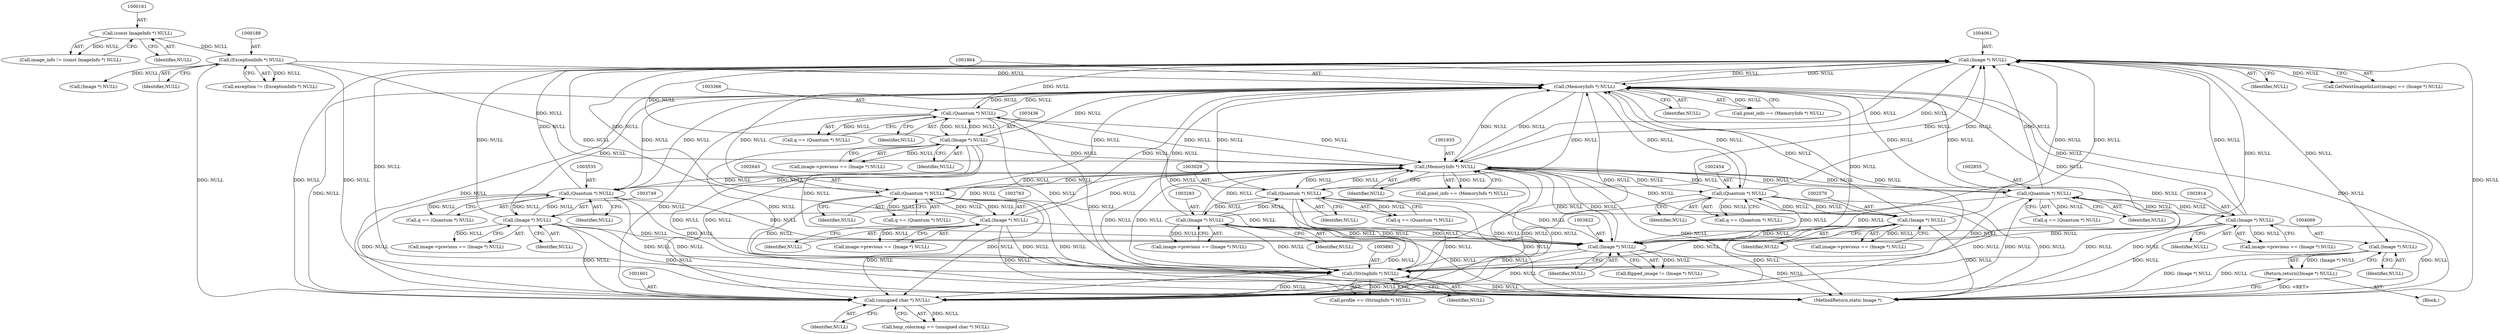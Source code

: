digraph "1_ImageMagick_fe3066122ef72c82415811d25e9e3fad622c0a99@del" {
"1004068" [label="(Call,(Image *) NULL)"];
"1004060" [label="(Call,(Image *) NULL)"];
"1001863" [label="(Call,(MemoryInfo *) NULL)"];
"1003365" [label="(Call,(Quantum *) NULL)"];
"1001932" [label="(Call,(MemoryInfo *) NULL)"];
"1002913" [label="(Call,(Image *) NULL)"];
"1002854" [label="(Call,(Quantum *) NULL)"];
"1003435" [label="(Call,(Image *) NULL)"];
"1000187" [label="(Call,(ExceptionInfo *) NULL)"];
"1000160" [label="(Call,(const ImageInfo *) NULL)"];
"1003748" [label="(Call,(Image *) NULL)"];
"1003534" [label="(Call,(Quantum *) NULL)"];
"1002762" [label="(Call,(Image *) NULL)"];
"1002644" [label="(Call,(Quantum *) NULL)"];
"1003892" [label="(Call,(StringInfo *) NULL)"];
"1003282" [label="(Call,(Image *) NULL)"];
"1003028" [label="(Call,(Quantum *) NULL)"];
"1002453" [label="(Call,(Quantum *) NULL)"];
"1002569" [label="(Call,(Image *) NULL)"];
"1003821" [label="(Call,(Image *) NULL)"];
"1001600" [label="(Call,(unsigned char *) NULL)"];
"1004067" [label="(Return,return((Image *) NULL);)"];
"1003748" [label="(Call,(Image *) NULL)"];
"1004062" [label="(Identifier,NULL)"];
"1002569" [label="(Call,(Image *) NULL)"];
"1001934" [label="(Identifier,NULL)"];
"1001600" [label="(Call,(unsigned char *) NULL)"];
"1003819" [label="(Call,flipped_image != (Image *) NULL)"];
"1003532" [label="(Call,q == (Quantum *) NULL)"];
"1002565" [label="(Call,image->previous == (Image *) NULL)"];
"1001602" [label="(Identifier,NULL)"];
"1002854" [label="(Call,(Quantum *) NULL)"];
"1004070" [label="(Identifier,NULL)"];
"1003284" [label="(Identifier,NULL)"];
"1004057" [label="(Call,GetNextImageInList(image) == (Image *) NULL)"];
"1003030" [label="(Identifier,NULL)"];
"1004108" [label="(MethodReturn,static Image *)"];
"1002909" [label="(Call,image->previous == (Image *) NULL)"];
"1003750" [label="(Identifier,NULL)"];
"1000158" [label="(Call,image_info != (const ImageInfo *) NULL)"];
"1000185" [label="(Call,exception != (ExceptionInfo *) NULL)"];
"1003534" [label="(Call,(Quantum *) NULL)"];
"1000187" [label="(Call,(ExceptionInfo *) NULL)"];
"1002455" [label="(Identifier,NULL)"];
"1002762" [label="(Call,(Image *) NULL)"];
"1001930" [label="(Call,pixel_info == (MemoryInfo *) NULL)"];
"1001863" [label="(Call,(MemoryInfo *) NULL)"];
"1003890" [label="(Call,profile == (StringInfo *) NULL)"];
"1001865" [label="(Identifier,NULL)"];
"1000218" [label="(Call,(Image *) NULL)"];
"1000162" [label="(Identifier,NULL)"];
"1003431" [label="(Call,image->previous == (Image *) NULL)"];
"1002644" [label="(Call,(Quantum *) NULL)"];
"1003435" [label="(Call,(Image *) NULL)"];
"1000160" [label="(Call,(const ImageInfo *) NULL)"];
"1003028" [label="(Call,(Quantum *) NULL)"];
"1003821" [label="(Call,(Image *) NULL)"];
"1003536" [label="(Identifier,NULL)"];
"1003365" [label="(Call,(Quantum *) NULL)"];
"1003026" [label="(Call,q == (Quantum *) NULL)"];
"1002852" [label="(Call,q == (Quantum *) NULL)"];
"1002856" [label="(Identifier,NULL)"];
"1002646" [label="(Identifier,NULL)"];
"1002451" [label="(Call,q == (Quantum *) NULL)"];
"1004060" [label="(Call,(Image *) NULL)"];
"1001598" [label="(Call,bmp_colormap == (unsigned char *) NULL)"];
"1002758" [label="(Call,image->previous == (Image *) NULL)"];
"1003894" [label="(Identifier,NULL)"];
"1003282" [label="(Call,(Image *) NULL)"];
"1001861" [label="(Call,pixel_info == (MemoryInfo *) NULL)"];
"1003892" [label="(Call,(StringInfo *) NULL)"];
"1003744" [label="(Call,image->previous == (Image *) NULL)"];
"1003278" [label="(Call,image->previous == (Image *) NULL)"];
"1003437" [label="(Identifier,NULL)"];
"1002764" [label="(Identifier,NULL)"];
"1004068" [label="(Call,(Image *) NULL)"];
"1003363" [label="(Call,q == (Quantum *) NULL)"];
"1001932" [label="(Call,(MemoryInfo *) NULL)"];
"1000189" [label="(Identifier,NULL)"];
"1004063" [label="(Block,)"];
"1003367" [label="(Identifier,NULL)"];
"1003823" [label="(Identifier,NULL)"];
"1004067" [label="(Return,return((Image *) NULL);)"];
"1002915" [label="(Identifier,NULL)"];
"1002571" [label="(Identifier,NULL)"];
"1002913" [label="(Call,(Image *) NULL)"];
"1002453" [label="(Call,(Quantum *) NULL)"];
"1002642" [label="(Call,q == (Quantum *) NULL)"];
"1004068" -> "1004067"  [label="AST: "];
"1004068" -> "1004070"  [label="CFG: "];
"1004069" -> "1004068"  [label="AST: "];
"1004070" -> "1004068"  [label="AST: "];
"1004067" -> "1004068"  [label="CFG: "];
"1004068" -> "1004108"  [label="DDG: (Image *) NULL"];
"1004068" -> "1004108"  [label="DDG: NULL"];
"1004068" -> "1004067"  [label="DDG: (Image *) NULL"];
"1004060" -> "1004068"  [label="DDG: NULL"];
"1004060" -> "1004057"  [label="AST: "];
"1004060" -> "1004062"  [label="CFG: "];
"1004061" -> "1004060"  [label="AST: "];
"1004062" -> "1004060"  [label="AST: "];
"1004057" -> "1004060"  [label="CFG: "];
"1004060" -> "1004108"  [label="DDG: NULL"];
"1004060" -> "1001600"  [label="DDG: NULL"];
"1004060" -> "1001863"  [label="DDG: NULL"];
"1004060" -> "1001932"  [label="DDG: NULL"];
"1004060" -> "1004057"  [label="DDG: NULL"];
"1001863" -> "1004060"  [label="DDG: NULL"];
"1003365" -> "1004060"  [label="DDG: NULL"];
"1003282" -> "1004060"  [label="DDG: NULL"];
"1002913" -> "1004060"  [label="DDG: NULL"];
"1003435" -> "1004060"  [label="DDG: NULL"];
"1003748" -> "1004060"  [label="DDG: NULL"];
"1002762" -> "1004060"  [label="DDG: NULL"];
"1003534" -> "1004060"  [label="DDG: NULL"];
"1002854" -> "1004060"  [label="DDG: NULL"];
"1003892" -> "1004060"  [label="DDG: NULL"];
"1002453" -> "1004060"  [label="DDG: NULL"];
"1001932" -> "1004060"  [label="DDG: NULL"];
"1003821" -> "1004060"  [label="DDG: NULL"];
"1002569" -> "1004060"  [label="DDG: NULL"];
"1002644" -> "1004060"  [label="DDG: NULL"];
"1003028" -> "1004060"  [label="DDG: NULL"];
"1001863" -> "1001861"  [label="AST: "];
"1001863" -> "1001865"  [label="CFG: "];
"1001864" -> "1001863"  [label="AST: "];
"1001865" -> "1001863"  [label="AST: "];
"1001861" -> "1001863"  [label="CFG: "];
"1001863" -> "1004108"  [label="DDG: NULL"];
"1001863" -> "1001600"  [label="DDG: NULL"];
"1001863" -> "1001861"  [label="DDG: NULL"];
"1003365" -> "1001863"  [label="DDG: NULL"];
"1002913" -> "1001863"  [label="DDG: NULL"];
"1003435" -> "1001863"  [label="DDG: NULL"];
"1000187" -> "1001863"  [label="DDG: NULL"];
"1003748" -> "1001863"  [label="DDG: NULL"];
"1002762" -> "1001863"  [label="DDG: NULL"];
"1003534" -> "1001863"  [label="DDG: NULL"];
"1002854" -> "1001863"  [label="DDG: NULL"];
"1003892" -> "1001863"  [label="DDG: NULL"];
"1002453" -> "1001863"  [label="DDG: NULL"];
"1001932" -> "1001863"  [label="DDG: NULL"];
"1003821" -> "1001863"  [label="DDG: NULL"];
"1002569" -> "1001863"  [label="DDG: NULL"];
"1003282" -> "1001863"  [label="DDG: NULL"];
"1001600" -> "1001863"  [label="DDG: NULL"];
"1002644" -> "1001863"  [label="DDG: NULL"];
"1003028" -> "1001863"  [label="DDG: NULL"];
"1001863" -> "1001932"  [label="DDG: NULL"];
"1001863" -> "1002453"  [label="DDG: NULL"];
"1001863" -> "1002644"  [label="DDG: NULL"];
"1001863" -> "1002854"  [label="DDG: NULL"];
"1001863" -> "1003028"  [label="DDG: NULL"];
"1001863" -> "1003365"  [label="DDG: NULL"];
"1001863" -> "1003534"  [label="DDG: NULL"];
"1001863" -> "1003821"  [label="DDG: NULL"];
"1001863" -> "1003892"  [label="DDG: NULL"];
"1003365" -> "1003363"  [label="AST: "];
"1003365" -> "1003367"  [label="CFG: "];
"1003366" -> "1003365"  [label="AST: "];
"1003367" -> "1003365"  [label="AST: "];
"1003363" -> "1003365"  [label="CFG: "];
"1003365" -> "1004108"  [label="DDG: NULL"];
"1003365" -> "1001600"  [label="DDG: NULL"];
"1003365" -> "1001932"  [label="DDG: NULL"];
"1003365" -> "1003363"  [label="DDG: NULL"];
"1001932" -> "1003365"  [label="DDG: NULL"];
"1003435" -> "1003365"  [label="DDG: NULL"];
"1003365" -> "1003435"  [label="DDG: NULL"];
"1003365" -> "1003821"  [label="DDG: NULL"];
"1003365" -> "1003892"  [label="DDG: NULL"];
"1001932" -> "1001930"  [label="AST: "];
"1001932" -> "1001934"  [label="CFG: "];
"1001933" -> "1001932"  [label="AST: "];
"1001934" -> "1001932"  [label="AST: "];
"1001930" -> "1001932"  [label="CFG: "];
"1001932" -> "1004108"  [label="DDG: NULL"];
"1001932" -> "1001600"  [label="DDG: NULL"];
"1001932" -> "1001930"  [label="DDG: NULL"];
"1002913" -> "1001932"  [label="DDG: NULL"];
"1003435" -> "1001932"  [label="DDG: NULL"];
"1000187" -> "1001932"  [label="DDG: NULL"];
"1003748" -> "1001932"  [label="DDG: NULL"];
"1002762" -> "1001932"  [label="DDG: NULL"];
"1003534" -> "1001932"  [label="DDG: NULL"];
"1002854" -> "1001932"  [label="DDG: NULL"];
"1003892" -> "1001932"  [label="DDG: NULL"];
"1002453" -> "1001932"  [label="DDG: NULL"];
"1003821" -> "1001932"  [label="DDG: NULL"];
"1002569" -> "1001932"  [label="DDG: NULL"];
"1003282" -> "1001932"  [label="DDG: NULL"];
"1001600" -> "1001932"  [label="DDG: NULL"];
"1002644" -> "1001932"  [label="DDG: NULL"];
"1003028" -> "1001932"  [label="DDG: NULL"];
"1001932" -> "1002453"  [label="DDG: NULL"];
"1001932" -> "1002644"  [label="DDG: NULL"];
"1001932" -> "1002854"  [label="DDG: NULL"];
"1001932" -> "1003028"  [label="DDG: NULL"];
"1001932" -> "1003534"  [label="DDG: NULL"];
"1001932" -> "1003821"  [label="DDG: NULL"];
"1001932" -> "1003892"  [label="DDG: NULL"];
"1002913" -> "1002909"  [label="AST: "];
"1002913" -> "1002915"  [label="CFG: "];
"1002914" -> "1002913"  [label="AST: "];
"1002915" -> "1002913"  [label="AST: "];
"1002909" -> "1002913"  [label="CFG: "];
"1002913" -> "1004108"  [label="DDG: NULL"];
"1002913" -> "1001600"  [label="DDG: NULL"];
"1002913" -> "1002854"  [label="DDG: NULL"];
"1002913" -> "1002909"  [label="DDG: NULL"];
"1002854" -> "1002913"  [label="DDG: NULL"];
"1002913" -> "1003821"  [label="DDG: NULL"];
"1002913" -> "1003892"  [label="DDG: NULL"];
"1002854" -> "1002852"  [label="AST: "];
"1002854" -> "1002856"  [label="CFG: "];
"1002855" -> "1002854"  [label="AST: "];
"1002856" -> "1002854"  [label="AST: "];
"1002852" -> "1002854"  [label="CFG: "];
"1002854" -> "1004108"  [label="DDG: NULL"];
"1002854" -> "1001600"  [label="DDG: NULL"];
"1002854" -> "1002852"  [label="DDG: NULL"];
"1002854" -> "1003821"  [label="DDG: NULL"];
"1002854" -> "1003892"  [label="DDG: NULL"];
"1003435" -> "1003431"  [label="AST: "];
"1003435" -> "1003437"  [label="CFG: "];
"1003436" -> "1003435"  [label="AST: "];
"1003437" -> "1003435"  [label="AST: "];
"1003431" -> "1003435"  [label="CFG: "];
"1003435" -> "1004108"  [label="DDG: NULL"];
"1003435" -> "1001600"  [label="DDG: NULL"];
"1003435" -> "1003431"  [label="DDG: NULL"];
"1003435" -> "1003821"  [label="DDG: NULL"];
"1003435" -> "1003892"  [label="DDG: NULL"];
"1000187" -> "1000185"  [label="AST: "];
"1000187" -> "1000189"  [label="CFG: "];
"1000188" -> "1000187"  [label="AST: "];
"1000189" -> "1000187"  [label="AST: "];
"1000185" -> "1000187"  [label="CFG: "];
"1000187" -> "1004108"  [label="DDG: NULL"];
"1000187" -> "1000185"  [label="DDG: NULL"];
"1000160" -> "1000187"  [label="DDG: NULL"];
"1000187" -> "1000218"  [label="DDG: NULL"];
"1000187" -> "1001600"  [label="DDG: NULL"];
"1000160" -> "1000158"  [label="AST: "];
"1000160" -> "1000162"  [label="CFG: "];
"1000161" -> "1000160"  [label="AST: "];
"1000162" -> "1000160"  [label="AST: "];
"1000158" -> "1000160"  [label="CFG: "];
"1000160" -> "1000158"  [label="DDG: NULL"];
"1003748" -> "1003744"  [label="AST: "];
"1003748" -> "1003750"  [label="CFG: "];
"1003749" -> "1003748"  [label="AST: "];
"1003750" -> "1003748"  [label="AST: "];
"1003744" -> "1003748"  [label="CFG: "];
"1003748" -> "1004108"  [label="DDG: NULL"];
"1003748" -> "1001600"  [label="DDG: NULL"];
"1003748" -> "1003534"  [label="DDG: NULL"];
"1003748" -> "1003744"  [label="DDG: NULL"];
"1003534" -> "1003748"  [label="DDG: NULL"];
"1003748" -> "1003821"  [label="DDG: NULL"];
"1003748" -> "1003892"  [label="DDG: NULL"];
"1003534" -> "1003532"  [label="AST: "];
"1003534" -> "1003536"  [label="CFG: "];
"1003535" -> "1003534"  [label="AST: "];
"1003536" -> "1003534"  [label="AST: "];
"1003532" -> "1003534"  [label="CFG: "];
"1003534" -> "1004108"  [label="DDG: NULL"];
"1003534" -> "1001600"  [label="DDG: NULL"];
"1003534" -> "1003532"  [label="DDG: NULL"];
"1003534" -> "1003821"  [label="DDG: NULL"];
"1003534" -> "1003892"  [label="DDG: NULL"];
"1002762" -> "1002758"  [label="AST: "];
"1002762" -> "1002764"  [label="CFG: "];
"1002763" -> "1002762"  [label="AST: "];
"1002764" -> "1002762"  [label="AST: "];
"1002758" -> "1002762"  [label="CFG: "];
"1002762" -> "1004108"  [label="DDG: NULL"];
"1002762" -> "1001600"  [label="DDG: NULL"];
"1002762" -> "1002644"  [label="DDG: NULL"];
"1002762" -> "1002758"  [label="DDG: NULL"];
"1002644" -> "1002762"  [label="DDG: NULL"];
"1002762" -> "1003821"  [label="DDG: NULL"];
"1002762" -> "1003892"  [label="DDG: NULL"];
"1002644" -> "1002642"  [label="AST: "];
"1002644" -> "1002646"  [label="CFG: "];
"1002645" -> "1002644"  [label="AST: "];
"1002646" -> "1002644"  [label="AST: "];
"1002642" -> "1002644"  [label="CFG: "];
"1002644" -> "1004108"  [label="DDG: NULL"];
"1002644" -> "1001600"  [label="DDG: NULL"];
"1002644" -> "1002642"  [label="DDG: NULL"];
"1002644" -> "1003821"  [label="DDG: NULL"];
"1002644" -> "1003892"  [label="DDG: NULL"];
"1003892" -> "1003890"  [label="AST: "];
"1003892" -> "1003894"  [label="CFG: "];
"1003893" -> "1003892"  [label="AST: "];
"1003894" -> "1003892"  [label="AST: "];
"1003890" -> "1003892"  [label="CFG: "];
"1003892" -> "1004108"  [label="DDG: NULL"];
"1003892" -> "1001600"  [label="DDG: NULL"];
"1003892" -> "1003890"  [label="DDG: NULL"];
"1003282" -> "1003892"  [label="DDG: NULL"];
"1002453" -> "1003892"  [label="DDG: NULL"];
"1003821" -> "1003892"  [label="DDG: NULL"];
"1002569" -> "1003892"  [label="DDG: NULL"];
"1003028" -> "1003892"  [label="DDG: NULL"];
"1003282" -> "1003278"  [label="AST: "];
"1003282" -> "1003284"  [label="CFG: "];
"1003283" -> "1003282"  [label="AST: "];
"1003284" -> "1003282"  [label="AST: "];
"1003278" -> "1003282"  [label="CFG: "];
"1003282" -> "1004108"  [label="DDG: NULL"];
"1003282" -> "1001600"  [label="DDG: NULL"];
"1003282" -> "1003028"  [label="DDG: NULL"];
"1003282" -> "1003278"  [label="DDG: NULL"];
"1003028" -> "1003282"  [label="DDG: NULL"];
"1003282" -> "1003821"  [label="DDG: NULL"];
"1003028" -> "1003026"  [label="AST: "];
"1003028" -> "1003030"  [label="CFG: "];
"1003029" -> "1003028"  [label="AST: "];
"1003030" -> "1003028"  [label="AST: "];
"1003026" -> "1003028"  [label="CFG: "];
"1003028" -> "1004108"  [label="DDG: NULL"];
"1003028" -> "1001600"  [label="DDG: NULL"];
"1003028" -> "1003026"  [label="DDG: NULL"];
"1003028" -> "1003821"  [label="DDG: NULL"];
"1002453" -> "1002451"  [label="AST: "];
"1002453" -> "1002455"  [label="CFG: "];
"1002454" -> "1002453"  [label="AST: "];
"1002455" -> "1002453"  [label="AST: "];
"1002451" -> "1002453"  [label="CFG: "];
"1002453" -> "1004108"  [label="DDG: NULL"];
"1002453" -> "1001600"  [label="DDG: NULL"];
"1002453" -> "1002451"  [label="DDG: NULL"];
"1002569" -> "1002453"  [label="DDG: NULL"];
"1002453" -> "1002569"  [label="DDG: NULL"];
"1002453" -> "1003821"  [label="DDG: NULL"];
"1002569" -> "1002565"  [label="AST: "];
"1002569" -> "1002571"  [label="CFG: "];
"1002570" -> "1002569"  [label="AST: "];
"1002571" -> "1002569"  [label="AST: "];
"1002565" -> "1002569"  [label="CFG: "];
"1002569" -> "1004108"  [label="DDG: NULL"];
"1002569" -> "1001600"  [label="DDG: NULL"];
"1002569" -> "1002565"  [label="DDG: NULL"];
"1002569" -> "1003821"  [label="DDG: NULL"];
"1003821" -> "1003819"  [label="AST: "];
"1003821" -> "1003823"  [label="CFG: "];
"1003822" -> "1003821"  [label="AST: "];
"1003823" -> "1003821"  [label="AST: "];
"1003819" -> "1003821"  [label="CFG: "];
"1003821" -> "1004108"  [label="DDG: NULL"];
"1003821" -> "1001600"  [label="DDG: NULL"];
"1003821" -> "1003819"  [label="DDG: NULL"];
"1001600" -> "1001598"  [label="AST: "];
"1001600" -> "1001602"  [label="CFG: "];
"1001601" -> "1001600"  [label="AST: "];
"1001602" -> "1001600"  [label="AST: "];
"1001598" -> "1001600"  [label="CFG: "];
"1001600" -> "1001598"  [label="DDG: NULL"];
"1004067" -> "1004063"  [label="AST: "];
"1004108" -> "1004067"  [label="CFG: "];
"1004067" -> "1004108"  [label="DDG: <RET>"];
}
